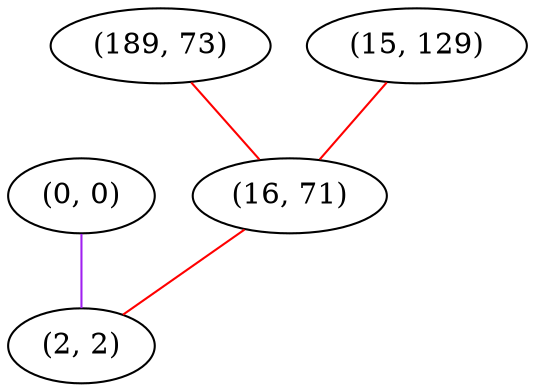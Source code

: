 graph "" {
"(0, 0)";
"(189, 73)";
"(15, 129)";
"(16, 71)";
"(2, 2)";
"(0, 0)" -- "(2, 2)"  [color=purple, key=0, weight=4];
"(189, 73)" -- "(16, 71)"  [color=red, key=0, weight=1];
"(15, 129)" -- "(16, 71)"  [color=red, key=0, weight=1];
"(16, 71)" -- "(2, 2)"  [color=red, key=0, weight=1];
}
